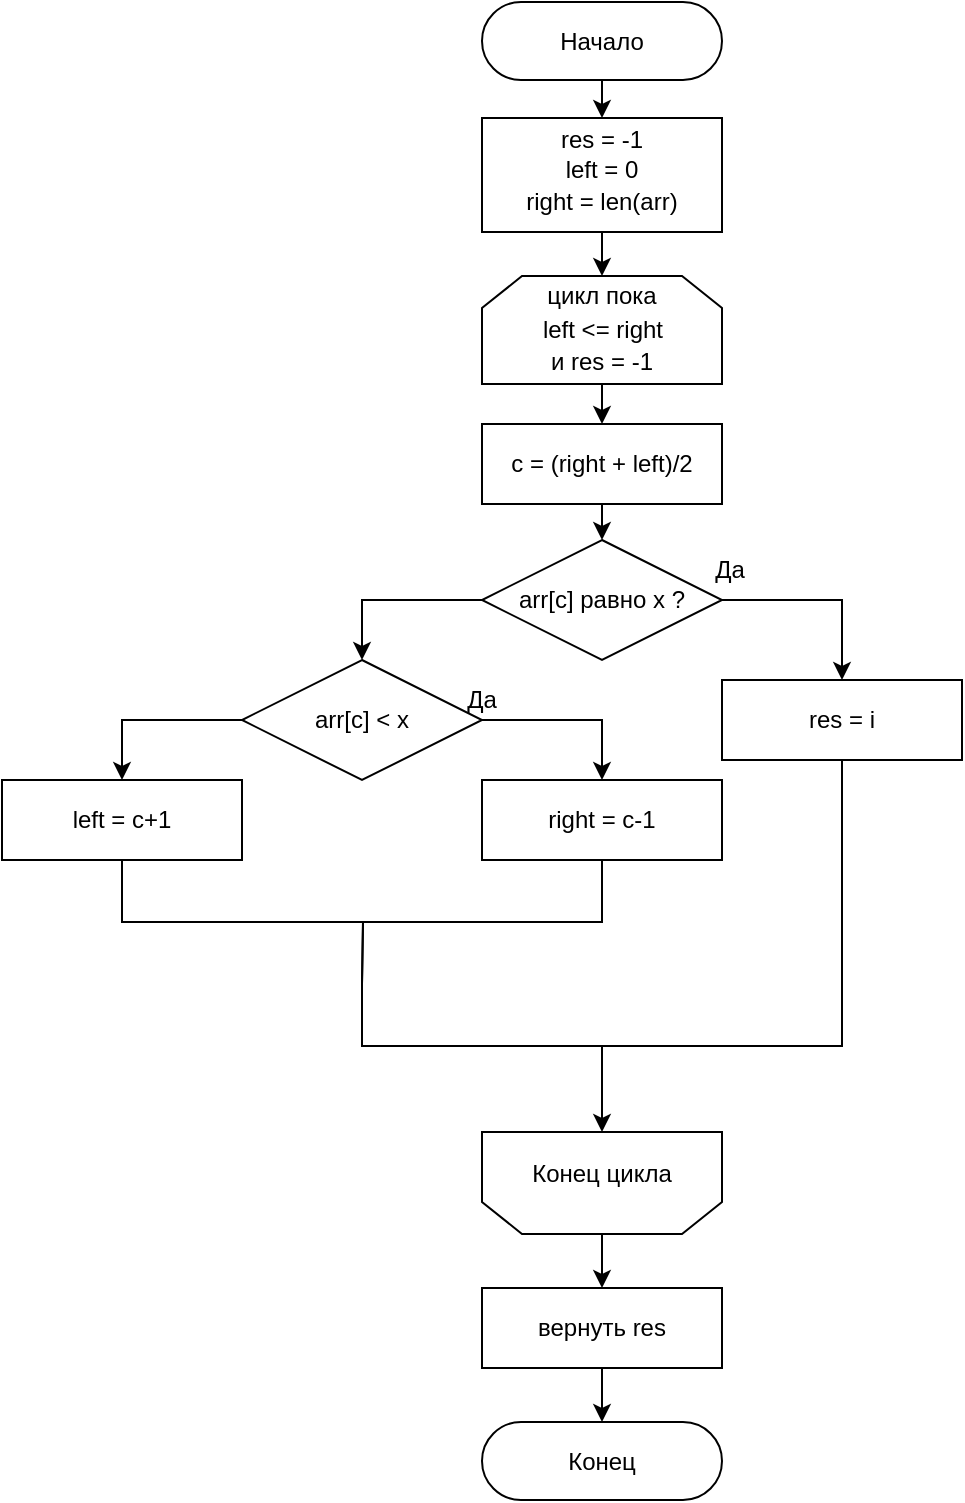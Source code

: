 <mxfile>
    <diagram id="sGzpkwgCA8mAuJpC-x6Q" name="Page-1">
        <mxGraphModel dx="1225" dy="1180" grid="0" gridSize="10" guides="1" tooltips="1" connect="1" arrows="1" fold="1" page="0" pageScale="1" pageWidth="850" pageHeight="1100" math="0" shadow="0">
            <root>
                <mxCell id="0"/>
                <mxCell id="1" parent="0"/>
                <mxCell id="4" value="" style="shape=loopLimit;whiteSpace=wrap;html=1;" parent="1" vertex="1">
                    <mxGeometry x="194" y="-38" width="120" height="54" as="geometry"/>
                </mxCell>
                <mxCell id="5" value="" style="rounded=1;whiteSpace=wrap;html=1;arcSize=50;" parent="1" vertex="1">
                    <mxGeometry x="194" y="-175" width="120" height="39" as="geometry"/>
                </mxCell>
                <mxCell id="6" value="res = i" style="rounded=0;whiteSpace=wrap;html=1;" parent="1" vertex="1">
                    <mxGeometry x="314" y="164" width="120" height="40" as="geometry"/>
                </mxCell>
                <mxCell id="7" value="" style="shape=loopLimit;verticalAlign=middle;rounded=0;rotation=-180;editable=1;movable=1;resizable=1;rotatable=1;deletable=1;connectable=1;horizontal=1;whiteSpace=wrap;html=1;" parent="1" vertex="1">
                    <mxGeometry x="194" y="390" width="120" height="51" as="geometry"/>
                </mxCell>
                <mxCell id="8" value="Конец цикла" style="text;html=1;strokeColor=none;fillColor=none;align=center;verticalAlign=middle;whiteSpace=wrap;rounded=0;" parent="1" vertex="1">
                    <mxGeometry x="194" y="396" width="120" height="30" as="geometry"/>
                </mxCell>
                <mxCell id="9" value="" style="rounded=1;whiteSpace=wrap;html=1;arcSize=50;" parent="1" vertex="1">
                    <mxGeometry x="194" y="535" width="120" height="39" as="geometry"/>
                </mxCell>
                <mxCell id="10" value="" style="endArrow=classic;html=1;rounded=0;exitX=0.5;exitY=1;exitDx=0;exitDy=0;edgeStyle=orthogonalEdgeStyle;entryX=0.5;entryY=1;entryDx=0;entryDy=0;" parent="1" source="6" target="7" edge="1">
                    <mxGeometry width="50" height="50" relative="1" as="geometry">
                        <mxPoint x="172" y="280" as="sourcePoint"/>
                        <mxPoint x="202" y="212" as="targetPoint"/>
                        <Array as="points">
                            <mxPoint x="374" y="347"/>
                            <mxPoint x="254" y="347"/>
                        </Array>
                    </mxGeometry>
                </mxCell>
                <mxCell id="11" value="" style="endArrow=classic;html=1;rounded=0;exitX=0.5;exitY=0;exitDx=0;exitDy=0;entryX=0.5;entryY=0;entryDx=0;entryDy=0;" parent="1" source="7" target="16" edge="1">
                    <mxGeometry width="50" height="50" relative="1" as="geometry">
                        <mxPoint x="175" y="440" as="sourcePoint"/>
                        <mxPoint x="254" y="451" as="targetPoint"/>
                    </mxGeometry>
                </mxCell>
                <mxCell id="12" value="Начало" style="text;html=1;strokeColor=none;fillColor=none;align=center;verticalAlign=middle;whiteSpace=wrap;rounded=0;" parent="1" vertex="1">
                    <mxGeometry x="224" y="-170.5" width="60" height="30" as="geometry"/>
                </mxCell>
                <mxCell id="15" value="Конец" style="text;html=1;strokeColor=none;fillColor=none;align=center;verticalAlign=middle;whiteSpace=wrap;rounded=0;" parent="1" vertex="1">
                    <mxGeometry x="224" y="539.5" width="60" height="30" as="geometry"/>
                </mxCell>
                <mxCell id="16" value="вернуть res" style="rounded=0;whiteSpace=wrap;html=1;" parent="1" vertex="1">
                    <mxGeometry x="194" y="468" width="120" height="40" as="geometry"/>
                </mxCell>
                <mxCell id="17" value="" style="rounded=0;whiteSpace=wrap;html=1;" parent="1" vertex="1">
                    <mxGeometry x="194" y="-117" width="120" height="57" as="geometry"/>
                </mxCell>
                <mxCell id="18" value="arr[c] равно x ?" style="rhombus;whiteSpace=wrap;html=1;" parent="1" vertex="1">
                    <mxGeometry x="194" y="94" width="120" height="60" as="geometry"/>
                </mxCell>
                <mxCell id="19" value="" style="endArrow=classic;html=1;exitX=1;exitY=0.5;exitDx=0;exitDy=0;entryX=0.5;entryY=0;entryDx=0;entryDy=0;edgeStyle=orthogonalEdgeStyle;rounded=0;" parent="1" source="18" target="6" edge="1">
                    <mxGeometry width="50" height="50" relative="1" as="geometry">
                        <mxPoint x="353" y="261" as="sourcePoint"/>
                        <mxPoint x="403" y="211" as="targetPoint"/>
                    </mxGeometry>
                </mxCell>
                <mxCell id="20" value="Да" style="text;html=1;strokeColor=none;fillColor=none;align=center;verticalAlign=middle;whiteSpace=wrap;rounded=0;" parent="1" vertex="1">
                    <mxGeometry x="288" y="94" width="60" height="30" as="geometry"/>
                </mxCell>
                <mxCell id="22" value="" style="endArrow=classic;html=1;rounded=0;exitX=0.5;exitY=1;exitDx=0;exitDy=0;entryX=0.5;entryY=0;entryDx=0;entryDy=0;" parent="1" source="5" target="17" edge="1">
                    <mxGeometry width="50" height="50" relative="1" as="geometry">
                        <mxPoint x="349" y="116" as="sourcePoint"/>
                        <mxPoint x="399" y="66" as="targetPoint"/>
                    </mxGeometry>
                </mxCell>
                <mxCell id="23" value="" style="endArrow=classic;html=1;rounded=0;exitX=0.5;exitY=1;exitDx=0;exitDy=0;entryX=0.5;entryY=0;entryDx=0;entryDy=0;" parent="1" source="17" target="4" edge="1">
                    <mxGeometry width="50" height="50" relative="1" as="geometry">
                        <mxPoint x="349" y="116" as="sourcePoint"/>
                        <mxPoint x="565" y="-30" as="targetPoint"/>
                    </mxGeometry>
                </mxCell>
                <mxCell id="26" value="" style="endArrow=classic;html=1;rounded=0;exitX=0.5;exitY=1;exitDx=0;exitDy=0;entryX=0.5;entryY=0;entryDx=0;entryDy=0;" parent="1" source="16" target="9" edge="1">
                    <mxGeometry width="50" height="50" relative="1" as="geometry">
                        <mxPoint x="245" y="450" as="sourcePoint"/>
                        <mxPoint x="295" y="400" as="targetPoint"/>
                    </mxGeometry>
                </mxCell>
                <mxCell id="27" value="res = -1" style="text;html=1;strokeColor=none;fillColor=none;align=center;verticalAlign=middle;whiteSpace=wrap;rounded=0;" parent="1" vertex="1">
                    <mxGeometry x="224" y="-121" width="60" height="30" as="geometry"/>
                </mxCell>
                <mxCell id="28" value="left = 0" style="text;html=1;strokeColor=none;fillColor=none;align=center;verticalAlign=middle;whiteSpace=wrap;rounded=0;" parent="1" vertex="1">
                    <mxGeometry x="224" y="-106" width="60" height="30" as="geometry"/>
                </mxCell>
                <mxCell id="29" value="right = len(arr)" style="text;html=1;strokeColor=none;fillColor=none;align=center;verticalAlign=middle;whiteSpace=wrap;rounded=0;" parent="1" vertex="1">
                    <mxGeometry x="207" y="-90" width="94" height="30" as="geometry"/>
                </mxCell>
                <mxCell id="31" value="цикл пока" style="text;html=1;strokeColor=none;fillColor=none;align=center;verticalAlign=middle;whiteSpace=wrap;rounded=0;" parent="1" vertex="1">
                    <mxGeometry x="224" y="-43" width="60" height="30" as="geometry"/>
                </mxCell>
                <mxCell id="32" value="left &amp;lt;= right" style="text;html=1;strokeColor=none;fillColor=none;align=center;verticalAlign=middle;whiteSpace=wrap;rounded=0;" parent="1" vertex="1">
                    <mxGeometry x="217.5" y="-26" width="73" height="30" as="geometry"/>
                </mxCell>
                <mxCell id="33" value="c = (right + left)/2" style="rounded=0;whiteSpace=wrap;html=1;" parent="1" vertex="1">
                    <mxGeometry x="194" y="36" width="120" height="40" as="geometry"/>
                </mxCell>
                <mxCell id="34" value="" style="endArrow=classic;html=1;exitX=0.5;exitY=1;exitDx=0;exitDy=0;entryX=0.5;entryY=0;entryDx=0;entryDy=0;" parent="1" source="4" target="33" edge="1">
                    <mxGeometry width="50" height="50" relative="1" as="geometry">
                        <mxPoint x="200" y="160" as="sourcePoint"/>
                        <mxPoint x="409" y="19" as="targetPoint"/>
                    </mxGeometry>
                </mxCell>
                <mxCell id="35" value="" style="endArrow=classic;html=1;exitX=0.5;exitY=1;exitDx=0;exitDy=0;entryX=0.5;entryY=0;entryDx=0;entryDy=0;" parent="1" source="33" target="18" edge="1">
                    <mxGeometry width="50" height="50" relative="1" as="geometry">
                        <mxPoint x="200" y="160" as="sourcePoint"/>
                        <mxPoint x="436" y="79" as="targetPoint"/>
                    </mxGeometry>
                </mxCell>
                <mxCell id="36" value="и res = -1" style="text;html=1;strokeColor=none;fillColor=none;align=center;verticalAlign=middle;whiteSpace=wrap;rounded=0;" parent="1" vertex="1">
                    <mxGeometry x="224" y="-10" width="60" height="30" as="geometry"/>
                </mxCell>
                <mxCell id="37" value="arr[c] &amp;lt; x" style="rhombus;whiteSpace=wrap;html=1;" parent="1" vertex="1">
                    <mxGeometry x="74" y="154" width="120" height="60" as="geometry"/>
                </mxCell>
                <mxCell id="40" value="left = c+1" style="rounded=0;whiteSpace=wrap;html=1;" parent="1" vertex="1">
                    <mxGeometry x="-46" y="214" width="120" height="40" as="geometry"/>
                </mxCell>
                <mxCell id="41" value="" style="endArrow=classic;html=1;exitX=0;exitY=0.5;exitDx=0;exitDy=0;entryX=0.5;entryY=0;entryDx=0;entryDy=0;edgeStyle=orthogonalEdgeStyle;rounded=0;" parent="1" source="18" target="37" edge="1">
                    <mxGeometry width="50" height="50" relative="1" as="geometry">
                        <mxPoint x="131" y="316" as="sourcePoint"/>
                        <mxPoint x="181" y="266" as="targetPoint"/>
                    </mxGeometry>
                </mxCell>
                <mxCell id="42" value="" style="endArrow=classic;html=1;rounded=0;exitX=0;exitY=0.5;exitDx=0;exitDy=0;entryX=0.5;entryY=0;entryDx=0;entryDy=0;edgeStyle=orthogonalEdgeStyle;" parent="1" source="37" target="40" edge="1">
                    <mxGeometry width="50" height="50" relative="1" as="geometry">
                        <mxPoint x="131" y="316" as="sourcePoint"/>
                        <mxPoint x="181" y="266" as="targetPoint"/>
                    </mxGeometry>
                </mxCell>
                <mxCell id="43" value="right = c-1" style="rounded=0;whiteSpace=wrap;html=1;" parent="1" vertex="1">
                    <mxGeometry x="194" y="214" width="120" height="40" as="geometry"/>
                </mxCell>
                <mxCell id="44" value="" style="endArrow=classic;html=1;rounded=0;exitX=1;exitY=0.5;exitDx=0;exitDy=0;entryX=0.5;entryY=0;entryDx=0;entryDy=0;edgeStyle=orthogonalEdgeStyle;" parent="1" source="37" target="43" edge="1">
                    <mxGeometry width="50" height="50" relative="1" as="geometry">
                        <mxPoint x="131" y="316" as="sourcePoint"/>
                        <mxPoint x="181" y="266" as="targetPoint"/>
                    </mxGeometry>
                </mxCell>
                <mxCell id="47" value="" style="endArrow=none;html=1;rounded=0;exitX=0.5;exitY=1;exitDx=0;exitDy=0;entryX=0.5;entryY=0;entryDx=0;entryDy=0;edgeStyle=orthogonalEdgeStyle;endFill=0;" parent="1" source="40" edge="1">
                    <mxGeometry width="50" height="50" relative="1" as="geometry">
                        <mxPoint x="179" y="316" as="sourcePoint"/>
                        <mxPoint x="134" y="316" as="targetPoint"/>
                    </mxGeometry>
                </mxCell>
                <mxCell id="50" value="" style="endArrow=none;html=1;rounded=0;exitX=0.5;exitY=1;exitDx=0;exitDy=0;entryX=0.5;entryY=0;entryDx=0;entryDy=0;edgeStyle=orthogonalEdgeStyle;endFill=0;" parent="1" source="43" edge="1">
                    <mxGeometry width="50" height="50" relative="1" as="geometry">
                        <mxPoint x="179" y="316" as="sourcePoint"/>
                        <mxPoint x="134" y="316" as="targetPoint"/>
                    </mxGeometry>
                </mxCell>
                <mxCell id="51" value="" style="endArrow=none;html=1;rounded=0;edgeStyle=orthogonalEdgeStyle;" parent="1" edge="1">
                    <mxGeometry width="50" height="50" relative="1" as="geometry">
                        <mxPoint x="134" y="316" as="sourcePoint"/>
                        <mxPoint x="254" y="347" as="targetPoint"/>
                        <Array as="points">
                            <mxPoint x="134" y="347"/>
                        </Array>
                    </mxGeometry>
                </mxCell>
                <mxCell id="52" value="Да" style="text;strokeColor=none;align=center;fillColor=none;html=1;verticalAlign=middle;whiteSpace=wrap;rounded=0;" parent="1" vertex="1">
                    <mxGeometry x="164" y="159" width="60" height="30" as="geometry"/>
                </mxCell>
            </root>
        </mxGraphModel>
    </diagram>
</mxfile>